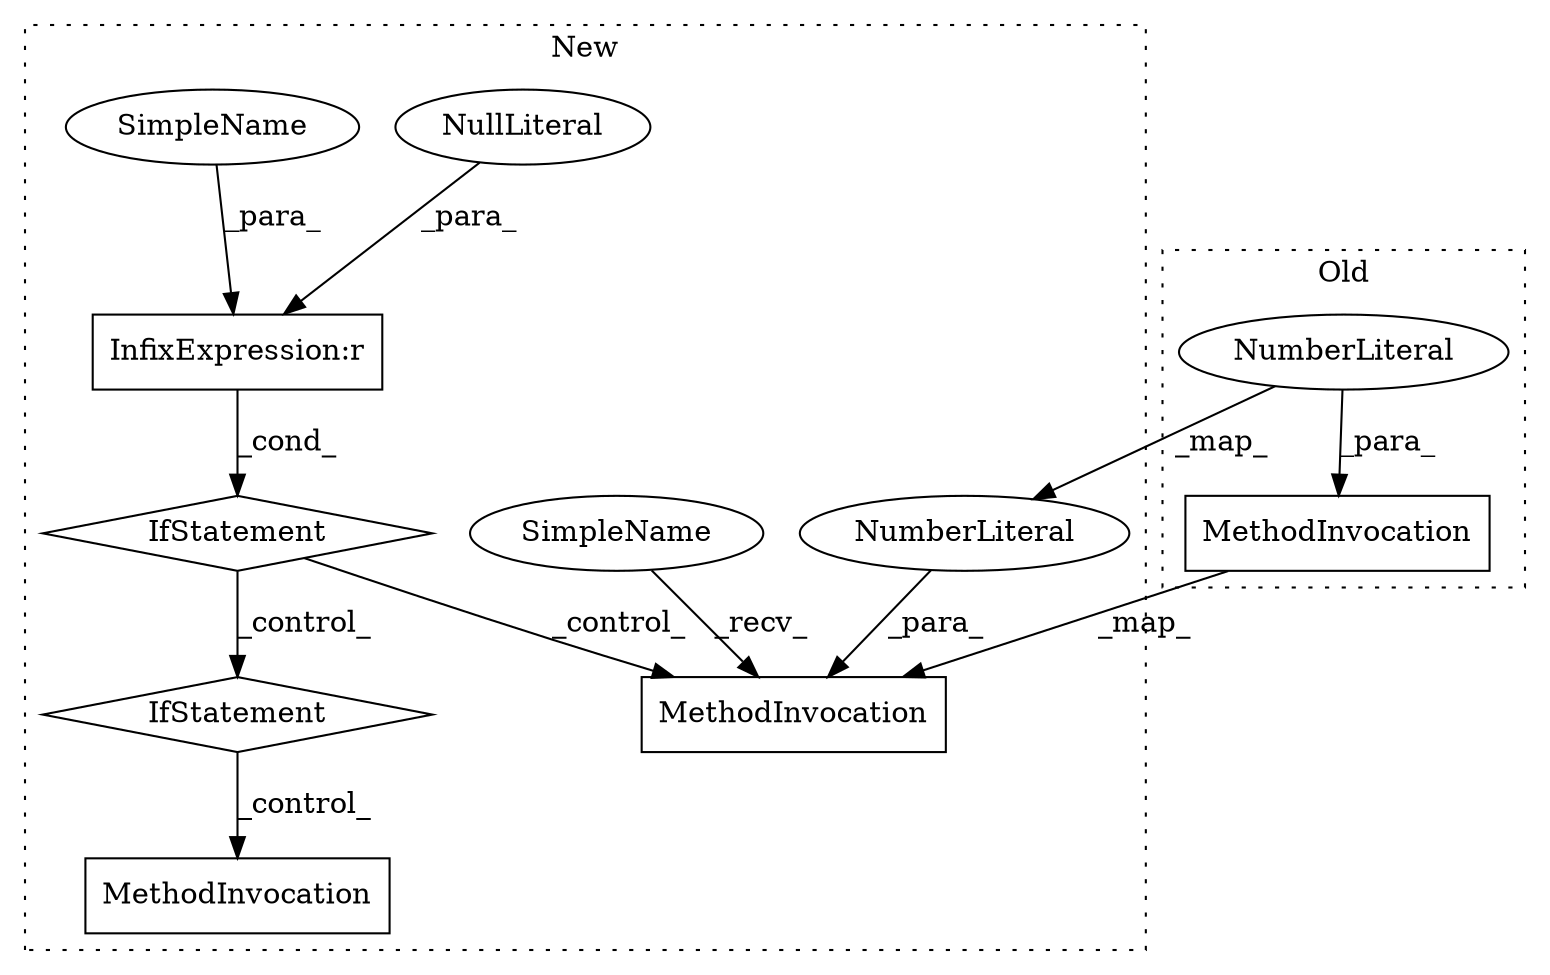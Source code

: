 digraph G {
subgraph cluster0 {
3 [label="MethodInvocation" a="32" s="13105,13152" l="8,1" shape="box"];
7 [label="NumberLiteral" a="34" s="13113" l="1" shape="ellipse"];
label = "Old";
style="dotted";
}
subgraph cluster1 {
1 [label="IfStatement" a="25" s="11578,11605" l="4,2" shape="diamond"];
2 [label="IfStatement" a="25" s="11746,11805" l="4,2" shape="diamond"];
4 [label="MethodInvocation" a="32" s="13173,13230" l="8,1" shape="box"];
5 [label="MethodInvocation" a="32" s="11869" l="13" shape="box"];
6 [label="NullLiteral" a="33" s="11601" l="4" shape="ellipse"];
8 [label="NumberLiteral" a="34" s="13181" l="1" shape="ellipse"];
9 [label="SimpleName" a="42" s="13162" l="10" shape="ellipse"];
10 [label="SimpleName" a="42" s="11582" l="15" shape="ellipse"];
11 [label="InfixExpression:r" a="27" s="11597" l="4" shape="box"];
label = "New";
style="dotted";
}
1 -> 4 [label="_control_"];
1 -> 2 [label="_control_"];
2 -> 5 [label="_control_"];
3 -> 4 [label="_map_"];
6 -> 11 [label="_para_"];
7 -> 3 [label="_para_"];
7 -> 8 [label="_map_"];
8 -> 4 [label="_para_"];
9 -> 4 [label="_recv_"];
10 -> 11 [label="_para_"];
11 -> 1 [label="_cond_"];
}